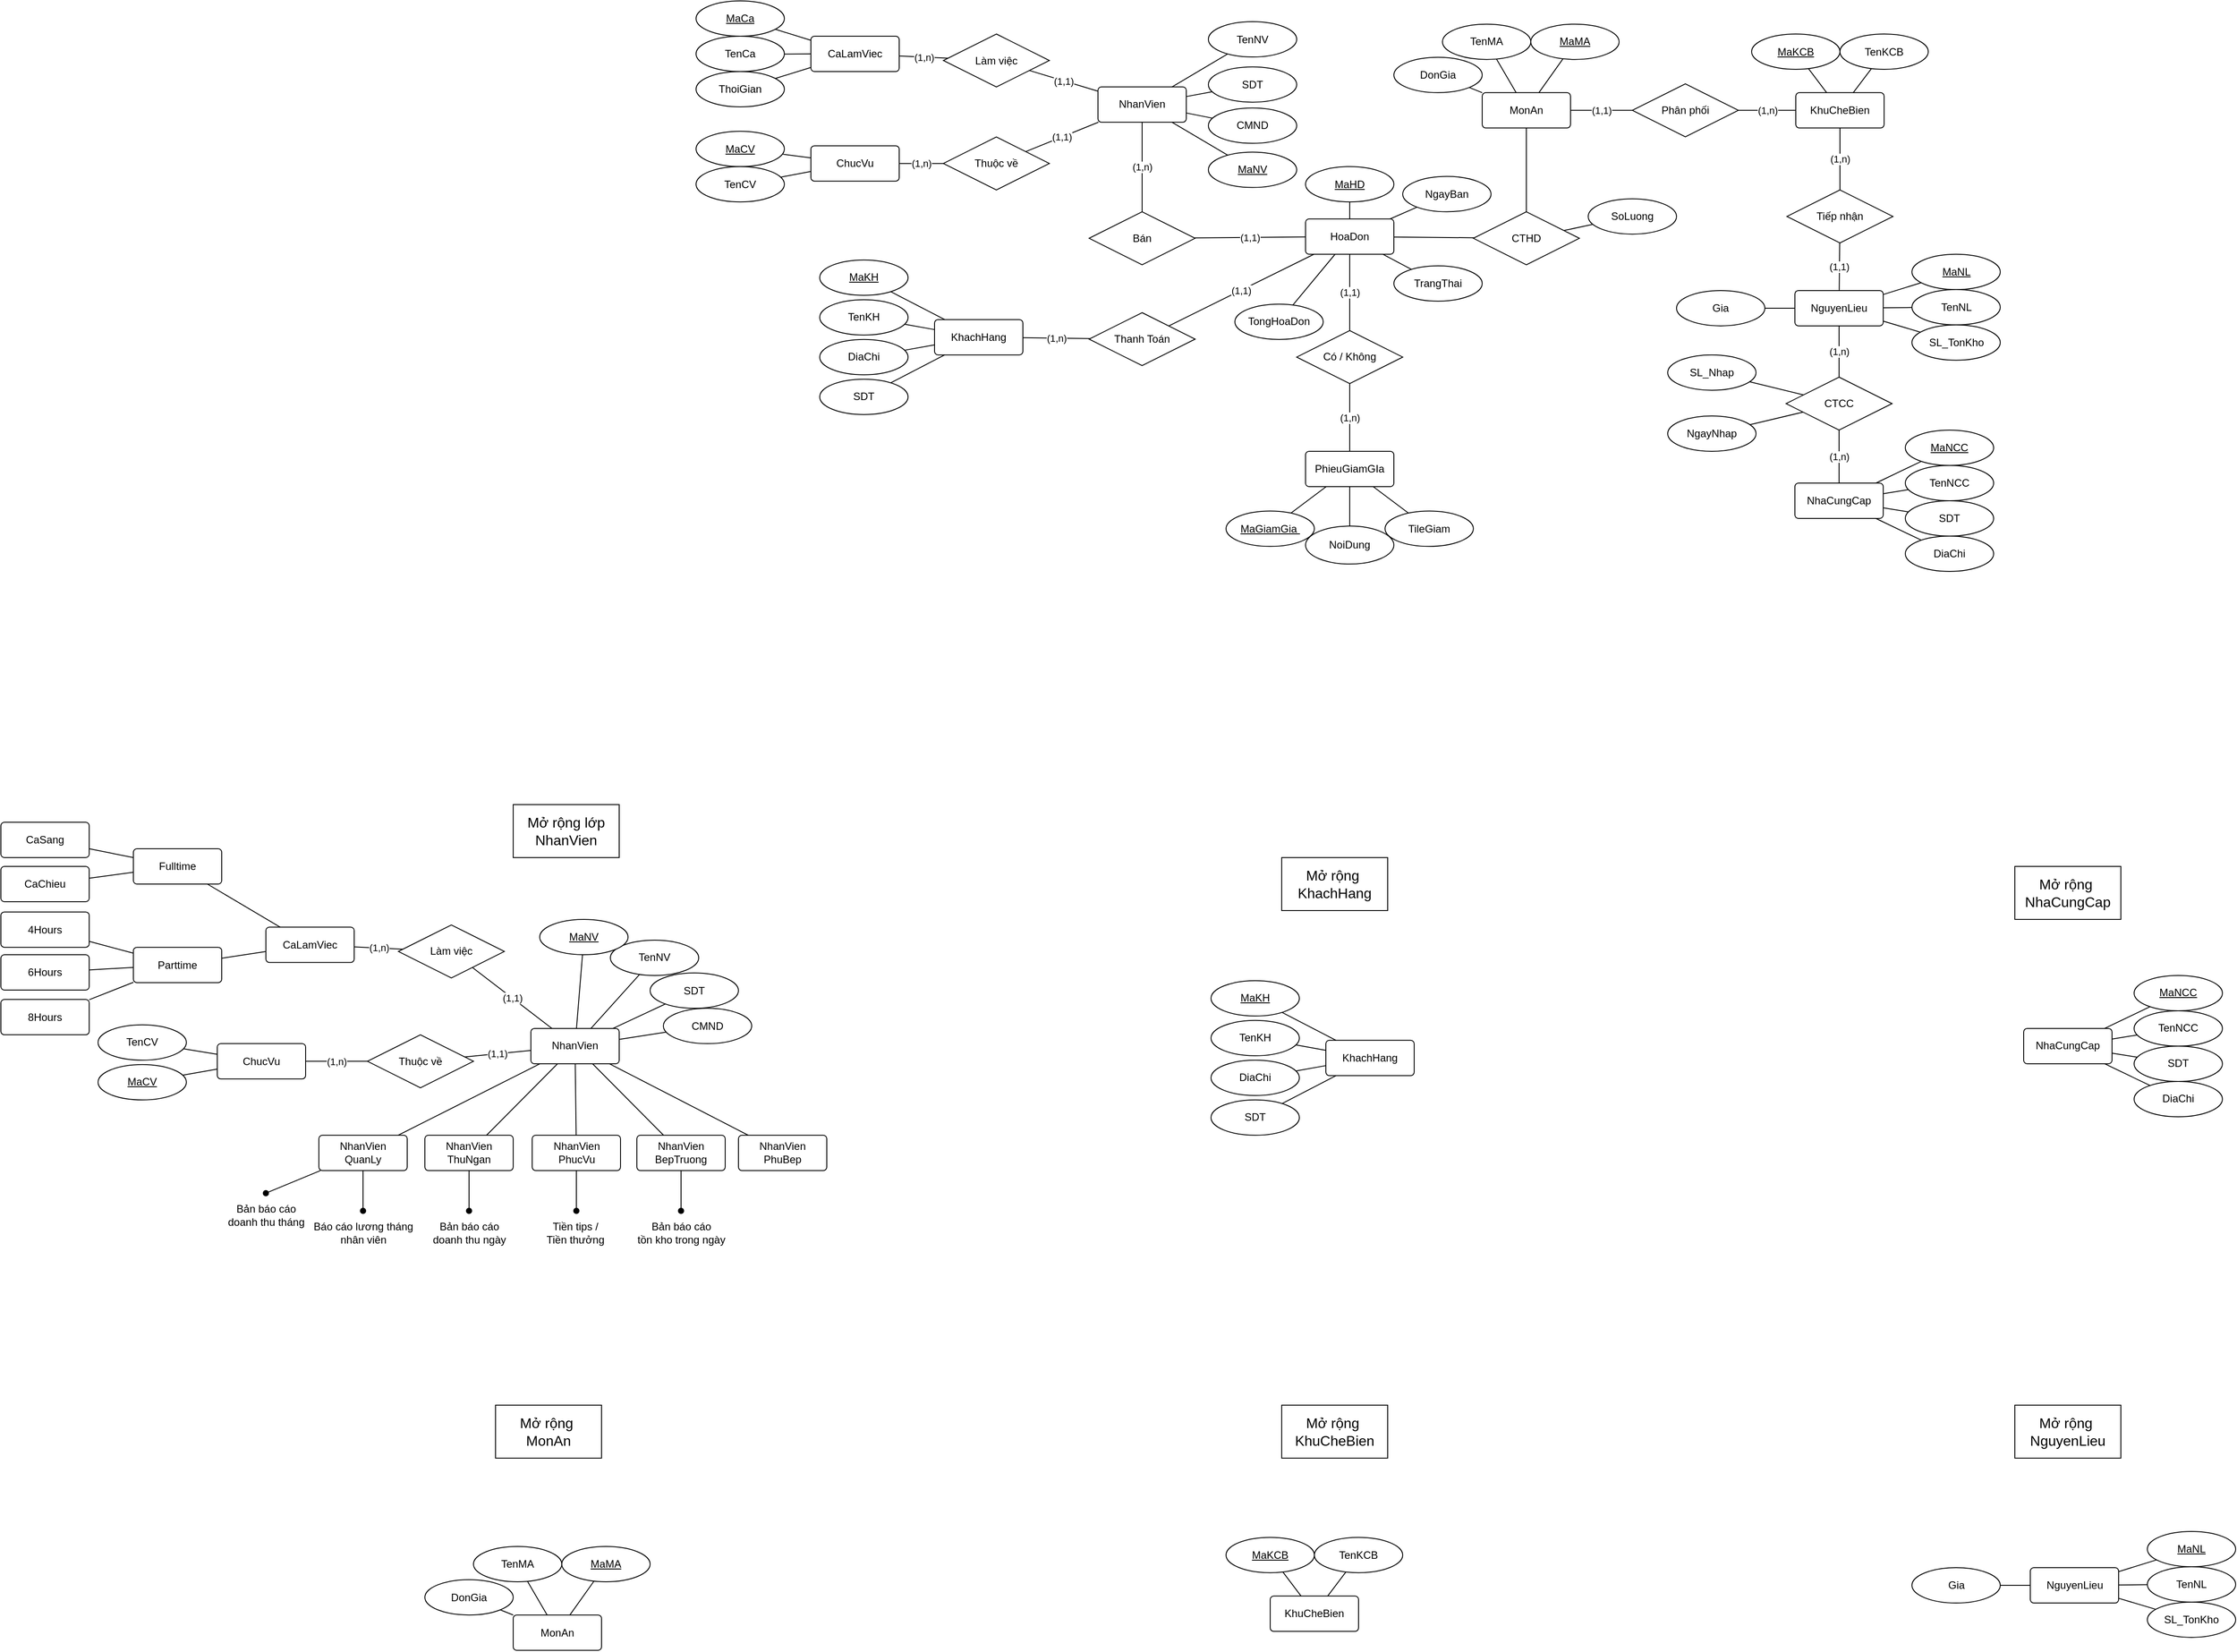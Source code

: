 <mxfile version="16.5.1" type="device"><diagram id="6a1bHGBGVH5mavBtbU1z" name="Page-1"><mxGraphModel dx="3415" dy="574" grid="1" gridSize="10" guides="1" tooltips="1" connect="1" arrows="1" fold="1" page="1" pageScale="1" pageWidth="850" pageHeight="1100" math="0" shadow="0"><root><mxCell id="0"/><mxCell id="1" parent="0"/><mxCell id="fHMDKejE6S2geMiqadcJ-3" value="(1,n)" style="rounded=0;orthogonalLoop=1;jettySize=auto;html=1;endArrow=none;endFill=0;" parent="1" source="VU9gFkAh_YzWSPAlti87-1" target="fHMDKejE6S2geMiqadcJ-2" edge="1"><mxGeometry relative="1" as="geometry"/></mxCell><mxCell id="fHMDKejE6S2geMiqadcJ-56" value="(1,1)" style="edgeStyle=none;rounded=0;orthogonalLoop=1;jettySize=auto;html=1;endArrow=none;endFill=0;" parent="1" source="VU9gFkAh_YzWSPAlti87-1" target="fHMDKejE6S2geMiqadcJ-55" edge="1"><mxGeometry relative="1" as="geometry"/></mxCell><mxCell id="VU9gFkAh_YzWSPAlti87-1" value="NhanVien" style="rounded=1;arcSize=10;whiteSpace=wrap;html=1;align=center;" parent="1" vertex="1"><mxGeometry x="-708" y="287.39" width="100" height="40" as="geometry"/></mxCell><mxCell id="VU9gFkAh_YzWSPAlti87-6" value="(1,n)" style="edgeStyle=none;rounded=0;orthogonalLoop=1;jettySize=auto;html=1;endArrow=none;endFill=0;" parent="1" source="VU9gFkAh_YzWSPAlti87-2" target="VU9gFkAh_YzWSPAlti87-5" edge="1"><mxGeometry relative="1" as="geometry"><mxPoint x="-880.501" y="359.999" as="targetPoint"/></mxGeometry></mxCell><mxCell id="VU9gFkAh_YzWSPAlti87-2" value="ChucVu" style="rounded=1;arcSize=10;whiteSpace=wrap;html=1;align=center;" parent="1" vertex="1"><mxGeometry x="-1033" y="354.07" width="100" height="40" as="geometry"/></mxCell><mxCell id="VU9gFkAh_YzWSPAlti87-7" value="(1,1)" style="edgeStyle=none;rounded=0;orthogonalLoop=1;jettySize=auto;html=1;endArrow=none;endFill=0;" parent="1" source="VU9gFkAh_YzWSPAlti87-5" target="VU9gFkAh_YzWSPAlti87-1" edge="1"><mxGeometry relative="1" as="geometry"/></mxCell><mxCell id="VU9gFkAh_YzWSPAlti87-5" value="Thuộc về" style="shape=rhombus;perimeter=rhombusPerimeter;whiteSpace=wrap;html=1;align=center;" parent="1" vertex="1"><mxGeometry x="-883.0" y="344.07" width="120" height="60" as="geometry"/></mxCell><mxCell id="zNfl4wu8lFtenNEcUPDU-57" style="edgeStyle=none;rounded=0;orthogonalLoop=1;jettySize=auto;html=1;endArrow=none;endFill=0;" parent="1" source="fHMDKejE6S2geMiqadcJ-1" target="fHMDKejE6S2geMiqadcJ-12" edge="1"><mxGeometry relative="1" as="geometry"><mxPoint x="-282.261" y="444.071" as="targetPoint"/></mxGeometry></mxCell><mxCell id="2rF063TZxJX0PvLxo06n-3" style="rounded=0;orthogonalLoop=1;jettySize=auto;html=1;endArrow=none;endFill=0;" parent="1" source="fHMDKejE6S2geMiqadcJ-1" target="2rF063TZxJX0PvLxo06n-1" edge="1"><mxGeometry relative="1" as="geometry"/></mxCell><mxCell id="fHMDKejE6S2geMiqadcJ-1" value="HoaDon" style="rounded=1;arcSize=10;whiteSpace=wrap;html=1;align=center;" parent="1" vertex="1"><mxGeometry x="-473" y="436.88" width="100" height="40" as="geometry"/></mxCell><mxCell id="fHMDKejE6S2geMiqadcJ-4" value="(1,1)" style="edgeStyle=none;rounded=0;orthogonalLoop=1;jettySize=auto;html=1;endArrow=none;endFill=0;" parent="1" source="fHMDKejE6S2geMiqadcJ-2" target="fHMDKejE6S2geMiqadcJ-1" edge="1"><mxGeometry relative="1" as="geometry"/></mxCell><mxCell id="fHMDKejE6S2geMiqadcJ-2" value="Bán" style="shape=rhombus;perimeter=rhombusPerimeter;whiteSpace=wrap;html=1;align=center;" parent="1" vertex="1"><mxGeometry x="-718" y="428.8" width="120" height="60" as="geometry"/></mxCell><mxCell id="fHMDKejE6S2geMiqadcJ-8" value="(1,1)" style="edgeStyle=none;rounded=0;orthogonalLoop=1;jettySize=auto;html=1;endArrow=none;endFill=0;" parent="1" source="fHMDKejE6S2geMiqadcJ-5" target="fHMDKejE6S2geMiqadcJ-1" edge="1"><mxGeometry relative="1" as="geometry"><mxPoint x="-518" y="790" as="sourcePoint"/></mxGeometry></mxCell><mxCell id="fHMDKejE6S2geMiqadcJ-5" value="Thanh Toán" style="shape=rhombus;perimeter=rhombusPerimeter;whiteSpace=wrap;html=1;align=center;" parent="1" vertex="1"><mxGeometry x="-718" y="543" width="120" height="60" as="geometry"/></mxCell><mxCell id="fHMDKejE6S2geMiqadcJ-7" value="(1,n)" style="edgeStyle=none;rounded=0;orthogonalLoop=1;jettySize=auto;html=1;endArrow=none;endFill=0;" parent="1" source="fHMDKejE6S2geMiqadcJ-6" target="fHMDKejE6S2geMiqadcJ-5" edge="1"><mxGeometry relative="1" as="geometry"/></mxCell><mxCell id="fHMDKejE6S2geMiqadcJ-6" value="KhachHang" style="rounded=1;arcSize=10;whiteSpace=wrap;html=1;align=center;" parent="1" vertex="1"><mxGeometry x="-893" y="550.84" width="100" height="40" as="geometry"/></mxCell><mxCell id="fHMDKejE6S2geMiqadcJ-9" value="MonAn" style="rounded=1;arcSize=10;whiteSpace=wrap;html=1;align=center;" parent="1" vertex="1"><mxGeometry x="-273" y="293.92" width="100" height="40" as="geometry"/></mxCell><mxCell id="zNfl4wu8lFtenNEcUPDU-58" style="edgeStyle=none;rounded=0;orthogonalLoop=1;jettySize=auto;html=1;endArrow=none;endFill=0;" parent="1" source="fHMDKejE6S2geMiqadcJ-12" target="fHMDKejE6S2geMiqadcJ-9" edge="1"><mxGeometry relative="1" as="geometry"/></mxCell><mxCell id="fHMDKejE6S2geMiqadcJ-12" value="CTHD" style="shape=rhombus;perimeter=rhombusPerimeter;whiteSpace=wrap;html=1;align=center;" parent="1" vertex="1"><mxGeometry x="-283" y="428.8" width="120" height="60" as="geometry"/></mxCell><mxCell id="BcNSZI_xwxthwLTphOBu-8" value="(1,n)" style="edgeStyle=none;rounded=0;orthogonalLoop=1;jettySize=auto;html=1;endArrow=none;endFill=0;" parent="1" source="fHMDKejE6S2geMiqadcJ-18" target="BcNSZI_xwxthwLTphOBu-7" edge="1"><mxGeometry relative="1" as="geometry"/></mxCell><mxCell id="fHMDKejE6S2geMiqadcJ-18" value="NhaCungCap" style="rounded=1;arcSize=10;whiteSpace=wrap;html=1;align=center;" parent="1" vertex="1"><mxGeometry x="81.0" y="736.0" width="100" height="40" as="geometry"/></mxCell><mxCell id="BcNSZI_xwxthwLTphOBu-17" value="(1,n)" style="edgeStyle=none;rounded=0;orthogonalLoop=1;jettySize=auto;html=1;endArrow=none;endFill=0;" parent="1" source="fHMDKejE6S2geMiqadcJ-25" target="BcNSZI_xwxthwLTphOBu-7" edge="1"><mxGeometry relative="1" as="geometry"/></mxCell><mxCell id="fHMDKejE6S2geMiqadcJ-25" value="NguyenLieu" style="rounded=1;arcSize=10;whiteSpace=wrap;html=1;align=center;" parent="1" vertex="1"><mxGeometry x="81" y="517.94" width="100" height="40" as="geometry"/></mxCell><mxCell id="fHMDKejE6S2geMiqadcJ-54" value="CaLamViec" style="rounded=1;arcSize=10;whiteSpace=wrap;html=1;align=center;" parent="1" vertex="1"><mxGeometry x="-1033" y="230" width="100" height="40" as="geometry"/></mxCell><mxCell id="fHMDKejE6S2geMiqadcJ-57" value="(1,n)" style="edgeStyle=none;rounded=0;orthogonalLoop=1;jettySize=auto;html=1;endArrow=none;endFill=0;" parent="1" source="fHMDKejE6S2geMiqadcJ-55" target="fHMDKejE6S2geMiqadcJ-54" edge="1"><mxGeometry relative="1" as="geometry"/></mxCell><mxCell id="fHMDKejE6S2geMiqadcJ-55" value="Làm việc" style="shape=rhombus;perimeter=rhombusPerimeter;whiteSpace=wrap;html=1;align=center;" parent="1" vertex="1"><mxGeometry x="-883" y="227.5" width="120" height="60" as="geometry"/></mxCell><mxCell id="fHMDKejE6S2geMiqadcJ-80" style="edgeStyle=none;rounded=0;orthogonalLoop=1;jettySize=auto;html=1;endArrow=none;endFill=0;" parent="1" source="fHMDKejE6S2geMiqadcJ-78" target="VU9gFkAh_YzWSPAlti87-2" edge="1"><mxGeometry relative="1" as="geometry"/></mxCell><mxCell id="fHMDKejE6S2geMiqadcJ-78" value="MaCV" style="ellipse;whiteSpace=wrap;html=1;align=center;fontStyle=4" parent="1" vertex="1"><mxGeometry x="-1163" y="337.6" width="100" height="40" as="geometry"/></mxCell><mxCell id="fHMDKejE6S2geMiqadcJ-81" style="edgeStyle=none;rounded=0;orthogonalLoop=1;jettySize=auto;html=1;endArrow=none;endFill=0;" parent="1" source="fHMDKejE6S2geMiqadcJ-79" target="VU9gFkAh_YzWSPAlti87-2" edge="1"><mxGeometry relative="1" as="geometry"><mxPoint x="-992.414" y="382.341" as="sourcePoint"/></mxGeometry></mxCell><mxCell id="fHMDKejE6S2geMiqadcJ-79" value="TenCV" style="ellipse;whiteSpace=wrap;html=1;align=center;" parent="1" vertex="1"><mxGeometry x="-1163" y="377.6" width="100" height="40" as="geometry"/></mxCell><mxCell id="fHMDKejE6S2geMiqadcJ-85" style="edgeStyle=none;rounded=0;orthogonalLoop=1;jettySize=auto;html=1;endArrow=none;endFill=0;" parent="1" source="fHMDKejE6S2geMiqadcJ-82" target="fHMDKejE6S2geMiqadcJ-54" edge="1"><mxGeometry relative="1" as="geometry"/></mxCell><mxCell id="fHMDKejE6S2geMiqadcJ-82" value="ThoiGian" style="ellipse;whiteSpace=wrap;html=1;align=center;" parent="1" vertex="1"><mxGeometry x="-1163" y="270" width="100" height="40" as="geometry"/></mxCell><mxCell id="fHMDKejE6S2geMiqadcJ-84" style="edgeStyle=none;rounded=0;orthogonalLoop=1;jettySize=auto;html=1;endArrow=none;endFill=0;" parent="1" source="fHMDKejE6S2geMiqadcJ-83" target="fHMDKejE6S2geMiqadcJ-54" edge="1"><mxGeometry relative="1" as="geometry"/></mxCell><mxCell id="fHMDKejE6S2geMiqadcJ-83" value="TenCa" style="ellipse;whiteSpace=wrap;html=1;align=center;" parent="1" vertex="1"><mxGeometry x="-1163" y="230" width="100" height="40" as="geometry"/></mxCell><mxCell id="t5Y1c6n17Y9nzk3E7bph-1" style="rounded=0;orthogonalLoop=1;jettySize=auto;html=1;endArrow=none;endFill=0;" parent="1" source="fHMDKejE6S2geMiqadcJ-86" target="VU9gFkAh_YzWSPAlti87-1" edge="1"><mxGeometry relative="1" as="geometry"/></mxCell><mxCell id="fHMDKejE6S2geMiqadcJ-86" value="TenNV" style="ellipse;whiteSpace=wrap;html=1;align=center;" parent="1" vertex="1"><mxGeometry x="-583" y="213.52" width="100" height="40" as="geometry"/></mxCell><mxCell id="fHMDKejE6S2geMiqadcJ-91" style="edgeStyle=none;rounded=0;orthogonalLoop=1;jettySize=auto;html=1;endArrow=none;endFill=0;" parent="1" source="fHMDKejE6S2geMiqadcJ-87" target="VU9gFkAh_YzWSPAlti87-1" edge="1"><mxGeometry relative="1" as="geometry"/></mxCell><mxCell id="fHMDKejE6S2geMiqadcJ-87" value="MaNV" style="ellipse;whiteSpace=wrap;html=1;align=center;fontStyle=4" parent="1" vertex="1"><mxGeometry x="-583" y="361.27" width="100" height="40" as="geometry"/></mxCell><mxCell id="fHMDKejE6S2geMiqadcJ-94" style="edgeStyle=none;rounded=0;orthogonalLoop=1;jettySize=auto;html=1;endArrow=none;endFill=0;" parent="1" source="fHMDKejE6S2geMiqadcJ-89" target="VU9gFkAh_YzWSPAlti87-1" edge="1"><mxGeometry relative="1" as="geometry"/></mxCell><mxCell id="fHMDKejE6S2geMiqadcJ-89" value="SDT" style="ellipse;whiteSpace=wrap;html=1;align=center;" parent="1" vertex="1"><mxGeometry x="-583" y="264.7" width="100" height="40" as="geometry"/></mxCell><mxCell id="fHMDKejE6S2geMiqadcJ-99" style="edgeStyle=none;rounded=0;orthogonalLoop=1;jettySize=auto;html=1;endArrow=none;endFill=0;" parent="1" source="fHMDKejE6S2geMiqadcJ-95" target="fHMDKejE6S2geMiqadcJ-6" edge="1"><mxGeometry relative="1" as="geometry"/></mxCell><mxCell id="fHMDKejE6S2geMiqadcJ-95" value="MaKH" style="ellipse;whiteSpace=wrap;html=1;align=center;fontStyle=4" parent="1" vertex="1"><mxGeometry x="-1023" y="483.34" width="100" height="40" as="geometry"/></mxCell><mxCell id="fHMDKejE6S2geMiqadcJ-100" style="edgeStyle=none;rounded=0;orthogonalLoop=1;jettySize=auto;html=1;endArrow=none;endFill=0;" parent="1" source="fHMDKejE6S2geMiqadcJ-96" target="fHMDKejE6S2geMiqadcJ-6" edge="1"><mxGeometry relative="1" as="geometry"/></mxCell><mxCell id="fHMDKejE6S2geMiqadcJ-96" value="TenKH" style="ellipse;whiteSpace=wrap;html=1;align=center;" parent="1" vertex="1"><mxGeometry x="-1023" y="528.34" width="100" height="40" as="geometry"/></mxCell><mxCell id="fHMDKejE6S2geMiqadcJ-101" style="edgeStyle=none;rounded=0;orthogonalLoop=1;jettySize=auto;html=1;endArrow=none;endFill=0;" parent="1" source="fHMDKejE6S2geMiqadcJ-97" target="fHMDKejE6S2geMiqadcJ-6" edge="1"><mxGeometry relative="1" as="geometry"/></mxCell><mxCell id="fHMDKejE6S2geMiqadcJ-97" value="DiaChi&lt;span style=&quot;color: rgba(0 , 0 , 0 , 0) ; font-family: monospace ; font-size: 0px&quot;&gt;%3CmxGraphModel%3E%3Croot%3E%3CmxCell%20id%3D%220%22%2F%3E%3CmxCell%20id%3D%221%22%20parent%3D%220%22%2F%3E%3CmxCell%20id%3D%222%22%20value%3D%22MaNV%22%20style%3D%22ellipse%3BwhiteSpace%3Dwrap%3Bhtml%3D1%3Balign%3Dcenter%3B%22%20vertex%3D%221%22%20parent%3D%221%22%3E%3CmxGeometry%20x%3D%22-270%22%20y%3D%22290%22%20width%3D%22100%22%20height%3D%2240%22%20as%3D%22geometry%22%2F%3E%3C%2FmxCell%3E%3C%2Froot%3E%3C%2FmxGraphModel%3E&lt;/span&gt;" style="ellipse;whiteSpace=wrap;html=1;align=center;" parent="1" vertex="1"><mxGeometry x="-1023" y="573.34" width="100" height="40" as="geometry"/></mxCell><mxCell id="fHMDKejE6S2geMiqadcJ-102" style="edgeStyle=none;rounded=0;orthogonalLoop=1;jettySize=auto;html=1;endArrow=none;endFill=0;" parent="1" source="fHMDKejE6S2geMiqadcJ-98" target="fHMDKejE6S2geMiqadcJ-6" edge="1"><mxGeometry relative="1" as="geometry"/></mxCell><mxCell id="fHMDKejE6S2geMiqadcJ-98" value="SDT" style="ellipse;whiteSpace=wrap;html=1;align=center;" parent="1" vertex="1"><mxGeometry x="-1023" y="618.34" width="100" height="40" as="geometry"/></mxCell><mxCell id="fHMDKejE6S2geMiqadcJ-114" style="edgeStyle=none;rounded=0;orthogonalLoop=1;jettySize=auto;html=1;endArrow=none;endFill=0;" parent="1" source="fHMDKejE6S2geMiqadcJ-111" target="fHMDKejE6S2geMiqadcJ-12" edge="1"><mxGeometry relative="1" as="geometry"/></mxCell><mxCell id="fHMDKejE6S2geMiqadcJ-111" value="SoLuong" style="ellipse;whiteSpace=wrap;html=1;align=center;" parent="1" vertex="1"><mxGeometry x="-153" y="414.07" width="100" height="40" as="geometry"/></mxCell><mxCell id="v5Esbu1hWQ5voRgc_X98-17" style="edgeStyle=none;rounded=0;orthogonalLoop=1;jettySize=auto;html=1;endArrow=none;endFill=0;" parent="1" source="fHMDKejE6S2geMiqadcJ-129" target="fHMDKejE6S2geMiqadcJ-18" edge="1"><mxGeometry relative="1" as="geometry"/></mxCell><mxCell id="fHMDKejE6S2geMiqadcJ-129" value="MaNCC" style="ellipse;whiteSpace=wrap;html=1;align=center;fontStyle=4" parent="1" vertex="1"><mxGeometry x="206.0" y="676.0" width="100" height="40" as="geometry"/></mxCell><mxCell id="v5Esbu1hWQ5voRgc_X98-16" style="edgeStyle=none;rounded=0;orthogonalLoop=1;jettySize=auto;html=1;endArrow=none;endFill=0;" parent="1" source="fHMDKejE6S2geMiqadcJ-130" target="fHMDKejE6S2geMiqadcJ-18" edge="1"><mxGeometry relative="1" as="geometry"/></mxCell><mxCell id="fHMDKejE6S2geMiqadcJ-130" value="TenNCC" style="ellipse;whiteSpace=wrap;html=1;align=center;" parent="1" vertex="1"><mxGeometry x="206.0" y="716.0" width="100" height="40" as="geometry"/></mxCell><mxCell id="v5Esbu1hWQ5voRgc_X98-14" style="edgeStyle=none;rounded=0;orthogonalLoop=1;jettySize=auto;html=1;endArrow=none;endFill=0;" parent="1" source="fHMDKejE6S2geMiqadcJ-133" target="fHMDKejE6S2geMiqadcJ-18" edge="1"><mxGeometry relative="1" as="geometry"/></mxCell><mxCell id="fHMDKejE6S2geMiqadcJ-133" value="DiaChi" style="ellipse;whiteSpace=wrap;html=1;align=center;" parent="1" vertex="1"><mxGeometry x="206.0" y="796.0" width="100" height="40" as="geometry"/></mxCell><mxCell id="v5Esbu1hWQ5voRgc_X98-15" style="edgeStyle=none;rounded=0;orthogonalLoop=1;jettySize=auto;html=1;endArrow=none;endFill=0;" parent="1" source="fHMDKejE6S2geMiqadcJ-135" target="fHMDKejE6S2geMiqadcJ-18" edge="1"><mxGeometry relative="1" as="geometry"/></mxCell><mxCell id="fHMDKejE6S2geMiqadcJ-135" value="SDT" style="ellipse;whiteSpace=wrap;html=1;align=center;" parent="1" vertex="1"><mxGeometry x="206.0" y="756.0" width="100" height="40" as="geometry"/></mxCell><mxCell id="fHMDKejE6S2geMiqadcJ-140" style="edgeStyle=none;rounded=0;orthogonalLoop=1;jettySize=auto;html=1;endArrow=none;endFill=0;" parent="1" source="fHMDKejE6S2geMiqadcJ-137" target="fHMDKejE6S2geMiqadcJ-9" edge="1"><mxGeometry relative="1" as="geometry"><mxPoint x="-334.146" y="165.767" as="sourcePoint"/></mxGeometry></mxCell><mxCell id="fHMDKejE6S2geMiqadcJ-137" value="MaMA" style="ellipse;whiteSpace=wrap;html=1;align=center;fontStyle=4" parent="1" vertex="1"><mxGeometry x="-218" y="216.32" width="100" height="40" as="geometry"/></mxCell><mxCell id="fHMDKejE6S2geMiqadcJ-139" style="edgeStyle=none;rounded=0;orthogonalLoop=1;jettySize=auto;html=1;endArrow=none;endFill=0;" parent="1" source="fHMDKejE6S2geMiqadcJ-138" target="fHMDKejE6S2geMiqadcJ-9" edge="1"><mxGeometry relative="1" as="geometry"><mxPoint x="-284.15" y="380.327" as="sourcePoint"/></mxGeometry></mxCell><mxCell id="fHMDKejE6S2geMiqadcJ-138" value="TenMA" style="ellipse;whiteSpace=wrap;html=1;align=center;" parent="1" vertex="1"><mxGeometry x="-318" y="216.32" width="100" height="40" as="geometry"/></mxCell><mxCell id="v5Esbu1hWQ5voRgc_X98-19" style="edgeStyle=none;rounded=0;orthogonalLoop=1;jettySize=auto;html=1;endArrow=none;endFill=0;" parent="1" source="fHMDKejE6S2geMiqadcJ-152" target="fHMDKejE6S2geMiqadcJ-25" edge="1"><mxGeometry relative="1" as="geometry"/></mxCell><mxCell id="fHMDKejE6S2geMiqadcJ-152" value="MaNL" style="ellipse;whiteSpace=wrap;html=1;align=center;fontStyle=4" parent="1" vertex="1"><mxGeometry x="213.5" y="476.88" width="100" height="40" as="geometry"/></mxCell><mxCell id="v5Esbu1hWQ5voRgc_X98-20" style="edgeStyle=none;rounded=0;orthogonalLoop=1;jettySize=auto;html=1;endArrow=none;endFill=0;" parent="1" source="fHMDKejE6S2geMiqadcJ-153" target="fHMDKejE6S2geMiqadcJ-25" edge="1"><mxGeometry relative="1" as="geometry"/></mxCell><mxCell id="fHMDKejE6S2geMiqadcJ-153" value="TenNL" style="ellipse;whiteSpace=wrap;html=1;align=center;" parent="1" vertex="1"><mxGeometry x="213.5" y="516.88" width="100" height="40" as="geometry"/></mxCell><mxCell id="fHMDKejE6S2geMiqadcJ-161" style="edgeStyle=none;rounded=0;orthogonalLoop=1;jettySize=auto;html=1;endArrow=none;endFill=0;" parent="1" source="zNfl4wu8lFtenNEcUPDU-59" target="fHMDKejE6S2geMiqadcJ-1" edge="1"><mxGeometry relative="1" as="geometry"><mxPoint x="-390.35" y="405.637" as="sourcePoint"/></mxGeometry></mxCell><mxCell id="ijFK4gIzEk9CtvnXMDeo-7" style="edgeStyle=none;rounded=0;orthogonalLoop=1;jettySize=auto;html=1;endArrow=none;endFill=0;" parent="1" source="ijFK4gIzEk9CtvnXMDeo-2" target="fHMDKejE6S2geMiqadcJ-9" edge="1"><mxGeometry relative="1" as="geometry"><mxPoint x="-197.284" y="280.131" as="sourcePoint"/></mxGeometry></mxCell><mxCell id="ijFK4gIzEk9CtvnXMDeo-2" value="DonGia" style="ellipse;whiteSpace=wrap;html=1;align=center;" parent="1" vertex="1"><mxGeometry x="-373" y="253.92" width="100" height="40" as="geometry"/></mxCell><mxCell id="Hg-zA2e1yXuKPxg4f5GL-2" style="edgeStyle=none;rounded=0;orthogonalLoop=1;jettySize=auto;html=1;endArrow=none;endFill=0;" parent="1" source="ijFK4gIzEk9CtvnXMDeo-9" target="VU9gFkAh_YzWSPAlti87-1" edge="1"><mxGeometry relative="1" as="geometry"><mxPoint x="-547.023" y="127.531" as="sourcePoint"/></mxGeometry></mxCell><mxCell id="ijFK4gIzEk9CtvnXMDeo-9" value="CMND" style="ellipse;whiteSpace=wrap;html=1;align=center;" parent="1" vertex="1"><mxGeometry x="-583" y="311.27" width="100" height="40" as="geometry"/></mxCell><mxCell id="p66fdBARfCUDF_2ekH-j-2" style="rounded=0;orthogonalLoop=1;jettySize=auto;html=1;endArrow=none;endFill=0;" parent="1" source="p66fdBARfCUDF_2ekH-j-1" target="fHMDKejE6S2geMiqadcJ-54" edge="1"><mxGeometry relative="1" as="geometry"/></mxCell><mxCell id="p66fdBARfCUDF_2ekH-j-1" value="MaCa" style="ellipse;whiteSpace=wrap;html=1;align=center;fontStyle=4" parent="1" vertex="1"><mxGeometry x="-1163" y="190" width="100" height="40" as="geometry"/></mxCell><mxCell id="mpmezDqFWHD9Ik5FNsr4-10" style="edgeStyle=none;rounded=0;orthogonalLoop=1;jettySize=auto;html=1;exitX=0.75;exitY=1;exitDx=0;exitDy=0;endArrow=none;endFill=0;" parent="1" edge="1"><mxGeometry relative="1" as="geometry"><mxPoint x="221" y="598.48" as="sourcePoint"/><mxPoint x="221" y="598.48" as="targetPoint"/></mxGeometry></mxCell><mxCell id="zNfl4wu8lFtenNEcUPDU-13" style="edgeStyle=none;rounded=0;orthogonalLoop=1;jettySize=auto;html=1;exitX=0.5;exitY=1;exitDx=0;exitDy=0;endArrow=none;endFill=0;" parent="1" edge="1"><mxGeometry relative="1" as="geometry"><mxPoint x="171" y="604.99" as="sourcePoint"/><mxPoint x="171" y="604.99" as="targetPoint"/></mxGeometry></mxCell><mxCell id="BcNSZI_xwxthwLTphOBu-15" value="(1,n)" style="edgeStyle=none;rounded=0;orthogonalLoop=1;jettySize=auto;html=1;endArrow=none;endFill=0;" parent="1" source="zNfl4wu8lFtenNEcUPDU-20" target="BcNSZI_xwxthwLTphOBu-14" edge="1"><mxGeometry relative="1" as="geometry"><mxPoint x="242" y="315.0" as="targetPoint"/></mxGeometry></mxCell><mxCell id="zNfl4wu8lFtenNEcUPDU-20" value="KhuCheBien" style="rounded=1;arcSize=10;whiteSpace=wrap;html=1;align=center;" parent="1" vertex="1"><mxGeometry x="82" y="293.92" width="100" height="40" as="geometry"/></mxCell><mxCell id="zNfl4wu8lFtenNEcUPDU-27" value="(1,1)" style="edgeStyle=none;rounded=0;orthogonalLoop=1;jettySize=auto;html=1;endArrow=none;endFill=0;" parent="1" source="zNfl4wu8lFtenNEcUPDU-26" target="fHMDKejE6S2geMiqadcJ-9" edge="1"><mxGeometry relative="1" as="geometry"><mxPoint x="-112.719" y="354.07" as="sourcePoint"/></mxGeometry></mxCell><mxCell id="zNfl4wu8lFtenNEcUPDU-28" value="(1,n)" style="edgeStyle=none;rounded=0;orthogonalLoop=1;jettySize=auto;html=1;endArrow=none;endFill=0;" parent="1" source="zNfl4wu8lFtenNEcUPDU-26" target="zNfl4wu8lFtenNEcUPDU-20" edge="1"><mxGeometry relative="1" as="geometry"/></mxCell><mxCell id="zNfl4wu8lFtenNEcUPDU-26" value="Phân phối" style="shape=rhombus;perimeter=rhombusPerimeter;whiteSpace=wrap;html=1;align=center;" parent="1" vertex="1"><mxGeometry x="-103" y="283.92" width="120" height="60" as="geometry"/></mxCell><mxCell id="zNfl4wu8lFtenNEcUPDU-42" style="edgeStyle=none;rounded=0;orthogonalLoop=1;jettySize=auto;html=1;endArrow=none;endFill=0;" parent="1" source="zNfl4wu8lFtenNEcUPDU-40" target="zNfl4wu8lFtenNEcUPDU-20" edge="1"><mxGeometry relative="1" as="geometry"/></mxCell><mxCell id="zNfl4wu8lFtenNEcUPDU-40" value="MaKCB" style="ellipse;whiteSpace=wrap;html=1;align=center;fontStyle=4" parent="1" vertex="1"><mxGeometry x="32" y="227.5" width="100" height="40" as="geometry"/></mxCell><mxCell id="zNfl4wu8lFtenNEcUPDU-43" style="edgeStyle=none;rounded=0;orthogonalLoop=1;jettySize=auto;html=1;endArrow=none;endFill=0;" parent="1" source="zNfl4wu8lFtenNEcUPDU-41" target="zNfl4wu8lFtenNEcUPDU-20" edge="1"><mxGeometry relative="1" as="geometry"/></mxCell><mxCell id="zNfl4wu8lFtenNEcUPDU-41" value="TenKCB" style="ellipse;whiteSpace=wrap;html=1;align=center;" parent="1" vertex="1"><mxGeometry x="132" y="227.5" width="100" height="40" as="geometry"/></mxCell><mxCell id="t5Y1c6n17Y9nzk3E7bph-8" value="(1,n)" style="edgeStyle=none;rounded=0;orthogonalLoop=1;jettySize=auto;html=1;endArrow=none;endFill=0;" parent="1" source="zNfl4wu8lFtenNEcUPDU-48" target="t5Y1c6n17Y9nzk3E7bph-7" edge="1"><mxGeometry relative="1" as="geometry"/></mxCell><mxCell id="zNfl4wu8lFtenNEcUPDU-48" value="PhieuGiamGIa" style="rounded=1;arcSize=10;whiteSpace=wrap;html=1;align=center;" parent="1" vertex="1"><mxGeometry x="-473" y="700" width="100" height="40" as="geometry"/></mxCell><mxCell id="zNfl4wu8lFtenNEcUPDU-52" style="edgeStyle=none;rounded=0;orthogonalLoop=1;jettySize=auto;html=1;endArrow=none;endFill=0;" parent="1" source="zNfl4wu8lFtenNEcUPDU-49" target="zNfl4wu8lFtenNEcUPDU-48" edge="1"><mxGeometry relative="1" as="geometry"><mxPoint x="-343" y="701.818" as="targetPoint"/></mxGeometry></mxCell><mxCell id="zNfl4wu8lFtenNEcUPDU-49" value="MaGiamGia&amp;nbsp;" style="ellipse;whiteSpace=wrap;html=1;align=center;fontStyle=4" parent="1" vertex="1"><mxGeometry x="-563" y="767.66" width="100" height="40" as="geometry"/></mxCell><mxCell id="zNfl4wu8lFtenNEcUPDU-54" style="edgeStyle=none;rounded=0;orthogonalLoop=1;jettySize=auto;html=1;endArrow=none;endFill=0;" parent="1" source="zNfl4wu8lFtenNEcUPDU-50" target="zNfl4wu8lFtenNEcUPDU-48" edge="1"><mxGeometry relative="1" as="geometry"><mxPoint x="-343" y="720" as="targetPoint"/></mxGeometry></mxCell><mxCell id="zNfl4wu8lFtenNEcUPDU-50" value="NoiDung" style="ellipse;whiteSpace=wrap;html=1;align=center;" parent="1" vertex="1"><mxGeometry x="-473" y="784.66" width="100" height="43" as="geometry"/></mxCell><mxCell id="v5Esbu1hWQ5voRgc_X98-22" style="edgeStyle=none;rounded=0;orthogonalLoop=1;jettySize=auto;html=1;endArrow=none;endFill=0;" parent="1" source="zNfl4wu8lFtenNEcUPDU-51" target="zNfl4wu8lFtenNEcUPDU-48" edge="1"><mxGeometry relative="1" as="geometry"><mxPoint x="-343" y="738.864" as="targetPoint"/></mxGeometry></mxCell><mxCell id="zNfl4wu8lFtenNEcUPDU-51" value="TileGiam" style="ellipse;whiteSpace=wrap;html=1;align=center;" parent="1" vertex="1"><mxGeometry x="-383" y="767.66" width="100" height="40" as="geometry"/></mxCell><mxCell id="zNfl4wu8lFtenNEcUPDU-59" value="MaHD" style="ellipse;whiteSpace=wrap;html=1;align=center;fontStyle=4" parent="1" vertex="1"><mxGeometry x="-473" y="377.6" width="100" height="40" as="geometry"/></mxCell><mxCell id="BcNSZI_xwxthwLTphOBu-3" style="rounded=0;orthogonalLoop=1;jettySize=auto;html=1;endArrow=none;endFill=0;" parent="1" source="BcNSZI_xwxthwLTphOBu-1" target="fHMDKejE6S2geMiqadcJ-1" edge="1"><mxGeometry relative="1" as="geometry"/></mxCell><mxCell id="BcNSZI_xwxthwLTphOBu-1" value="TongHoaDon" style="ellipse;whiteSpace=wrap;html=1;align=center;" parent="1" vertex="1"><mxGeometry x="-553" y="533.34" width="100" height="40" as="geometry"/></mxCell><mxCell id="BcNSZI_xwxthwLTphOBu-4" style="edgeStyle=none;rounded=0;orthogonalLoop=1;jettySize=auto;html=1;endArrow=none;endFill=0;" parent="1" source="BcNSZI_xwxthwLTphOBu-2" target="fHMDKejE6S2geMiqadcJ-1" edge="1"><mxGeometry relative="1" as="geometry"/></mxCell><mxCell id="BcNSZI_xwxthwLTphOBu-2" value="TrangThai" style="ellipse;whiteSpace=wrap;html=1;align=center;" parent="1" vertex="1"><mxGeometry x="-373" y="490.0" width="100" height="40" as="geometry"/></mxCell><mxCell id="BcNSZI_xwxthwLTphOBu-19" style="edgeStyle=none;rounded=0;orthogonalLoop=1;jettySize=auto;html=1;endArrow=none;endFill=0;" parent="1" source="BcNSZI_xwxthwLTphOBu-7" target="BcNSZI_xwxthwLTphOBu-18" edge="1"><mxGeometry relative="1" as="geometry"/></mxCell><mxCell id="BcNSZI_xwxthwLTphOBu-21" style="edgeStyle=none;rounded=0;orthogonalLoop=1;jettySize=auto;html=1;endArrow=none;endFill=0;" parent="1" source="BcNSZI_xwxthwLTphOBu-7" target="BcNSZI_xwxthwLTphOBu-20" edge="1"><mxGeometry relative="1" as="geometry"/></mxCell><mxCell id="BcNSZI_xwxthwLTphOBu-7" value="CTCC" style="shape=rhombus;perimeter=rhombusPerimeter;whiteSpace=wrap;html=1;align=center;" parent="1" vertex="1"><mxGeometry x="71" y="616.0" width="120" height="60" as="geometry"/></mxCell><mxCell id="v5Esbu1hWQ5voRgc_X98-21" style="edgeStyle=none;rounded=0;orthogonalLoop=1;jettySize=auto;html=1;endArrow=none;endFill=0;" parent="1" source="BcNSZI_xwxthwLTphOBu-10" target="fHMDKejE6S2geMiqadcJ-25" edge="1"><mxGeometry relative="1" as="geometry"/></mxCell><mxCell id="BcNSZI_xwxthwLTphOBu-10" value="SL_TonKho" style="ellipse;whiteSpace=wrap;html=1;align=center;" parent="1" vertex="1"><mxGeometry x="213.5" y="556.88" width="100" height="40" as="geometry"/></mxCell><mxCell id="BcNSZI_xwxthwLTphOBu-16" value="(1,1)" style="edgeStyle=none;rounded=0;orthogonalLoop=1;jettySize=auto;html=1;endArrow=none;endFill=0;" parent="1" source="BcNSZI_xwxthwLTphOBu-14" target="fHMDKejE6S2geMiqadcJ-25" edge="1"><mxGeometry relative="1" as="geometry"><mxPoint x="267.001" y="325.61" as="sourcePoint"/></mxGeometry></mxCell><mxCell id="BcNSZI_xwxthwLTphOBu-14" value="Tiếp nhận" style="shape=rhombus;perimeter=rhombusPerimeter;whiteSpace=wrap;html=1;align=center;" parent="1" vertex="1"><mxGeometry x="72" y="404.07" width="120" height="60" as="geometry"/></mxCell><mxCell id="BcNSZI_xwxthwLTphOBu-18" value="SL_Nhap" style="ellipse;whiteSpace=wrap;html=1;align=center;" parent="1" vertex="1"><mxGeometry x="-63" y="590.84" width="100" height="40" as="geometry"/></mxCell><mxCell id="BcNSZI_xwxthwLTphOBu-20" value="NgayNhap" style="ellipse;whiteSpace=wrap;html=1;align=center;" parent="1" vertex="1"><mxGeometry x="-63" y="660.0" width="100" height="40" as="geometry"/></mxCell><mxCell id="2rF063TZxJX0PvLxo06n-1" value="NgayBan" style="ellipse;whiteSpace=wrap;html=1;align=center;" parent="1" vertex="1"><mxGeometry x="-363" y="388.8" width="100" height="40" as="geometry"/></mxCell><mxCell id="t5Y1c6n17Y9nzk3E7bph-5" style="edgeStyle=none;rounded=0;orthogonalLoop=1;jettySize=auto;html=1;endArrow=none;endFill=0;" parent="1" source="t5Y1c6n17Y9nzk3E7bph-2" target="fHMDKejE6S2geMiqadcJ-25" edge="1"><mxGeometry relative="1" as="geometry"/></mxCell><mxCell id="t5Y1c6n17Y9nzk3E7bph-2" value="Gia" style="ellipse;whiteSpace=wrap;html=1;align=center;" parent="1" vertex="1"><mxGeometry x="-53" y="517.94" width="100" height="40" as="geometry"/></mxCell><mxCell id="t5Y1c6n17Y9nzk3E7bph-9" value="(1,1)" style="edgeStyle=none;rounded=0;orthogonalLoop=1;jettySize=auto;html=1;endArrow=none;endFill=0;" parent="1" source="t5Y1c6n17Y9nzk3E7bph-7" target="fHMDKejE6S2geMiqadcJ-1" edge="1"><mxGeometry relative="1" as="geometry"/></mxCell><mxCell id="t5Y1c6n17Y9nzk3E7bph-7" value="Có / Không" style="shape=rhombus;perimeter=rhombusPerimeter;whiteSpace=wrap;html=1;align=center;" parent="1" vertex="1"><mxGeometry x="-483" y="563.34" width="120" height="60" as="geometry"/></mxCell><mxCell id="HH2sDhyOwO6CTNrZdLY7-1" value="&lt;font style=&quot;font-size: 16px&quot;&gt;Mở rộng lớp&lt;br&gt;NhanVien&lt;/font&gt;" style="rounded=0;whiteSpace=wrap;html=1;" parent="1" vertex="1"><mxGeometry x="-1370" y="1100" width="120" height="60" as="geometry"/></mxCell><mxCell id="HH2sDhyOwO6CTNrZdLY7-3" value="(1,1)" style="edgeStyle=none;rounded=0;orthogonalLoop=1;jettySize=auto;html=1;endArrow=none;endFill=0;" parent="1" source="HH2sDhyOwO6CTNrZdLY7-4" target="HH2sDhyOwO6CTNrZdLY7-11" edge="1"><mxGeometry relative="1" as="geometry"><mxPoint x="-1215" y="1366.352" as="sourcePoint"/></mxGeometry></mxCell><mxCell id="ZKuwFwAIKL116AW0-buL-44" style="edgeStyle=none;rounded=0;orthogonalLoop=1;jettySize=auto;html=1;endArrow=none;endFill=0;" edge="1" parent="1" source="HH2sDhyOwO6CTNrZdLY7-4" target="ZKuwFwAIKL116AW0-buL-43"><mxGeometry relative="1" as="geometry"/></mxCell><mxCell id="ZKuwFwAIKL116AW0-buL-45" style="edgeStyle=none;rounded=0;orthogonalLoop=1;jettySize=auto;html=1;endArrow=none;endFill=0;" edge="1" parent="1" source="HH2sDhyOwO6CTNrZdLY7-4" target="ZKuwFwAIKL116AW0-buL-42"><mxGeometry relative="1" as="geometry"/></mxCell><mxCell id="HH2sDhyOwO6CTNrZdLY7-4" value="NhanVien" style="rounded=1;arcSize=10;whiteSpace=wrap;html=1;align=center;" parent="1" vertex="1"><mxGeometry x="-1350" y="1353.47" width="100" height="40" as="geometry"/></mxCell><mxCell id="HH2sDhyOwO6CTNrZdLY7-5" value="(1,n)" style="edgeStyle=none;rounded=0;orthogonalLoop=1;jettySize=auto;html=1;endArrow=none;endFill=0;" parent="1" source="HH2sDhyOwO6CTNrZdLY7-6" target="HH2sDhyOwO6CTNrZdLY7-8" edge="1"><mxGeometry relative="1" as="geometry"><mxPoint x="-1387.501" y="1491.929" as="targetPoint"/></mxGeometry></mxCell><mxCell id="ZKuwFwAIKL116AW0-buL-20" style="edgeStyle=none;rounded=0;orthogonalLoop=1;jettySize=auto;html=1;endArrow=none;endFill=0;" edge="1" parent="1" source="HH2sDhyOwO6CTNrZdLY7-6" target="ZKuwFwAIKL116AW0-buL-19"><mxGeometry relative="1" as="geometry"/></mxCell><mxCell id="HH2sDhyOwO6CTNrZdLY7-6" value="ChucVu" style="rounded=1;arcSize=10;whiteSpace=wrap;html=1;align=center;" parent="1" vertex="1"><mxGeometry x="-1705" y="1370.64" width="100" height="40" as="geometry"/></mxCell><mxCell id="HH2sDhyOwO6CTNrZdLY7-7" value="(1,1)" style="edgeStyle=none;rounded=0;orthogonalLoop=1;jettySize=auto;html=1;endArrow=none;endFill=0;" parent="1" source="HH2sDhyOwO6CTNrZdLY7-8" target="HH2sDhyOwO6CTNrZdLY7-4" edge="1"><mxGeometry relative="1" as="geometry"/></mxCell><mxCell id="HH2sDhyOwO6CTNrZdLY7-8" value="Thuộc về" style="shape=rhombus;perimeter=rhombusPerimeter;whiteSpace=wrap;html=1;align=center;" parent="1" vertex="1"><mxGeometry x="-1535" y="1360.64" width="120" height="60" as="geometry"/></mxCell><mxCell id="HH2sDhyOwO6CTNrZdLY7-9" value="CaLamViec" style="rounded=1;arcSize=10;whiteSpace=wrap;html=1;align=center;" parent="1" vertex="1"><mxGeometry x="-1650" y="1238.76" width="100" height="40" as="geometry"/></mxCell><mxCell id="HH2sDhyOwO6CTNrZdLY7-10" value="(1,n)" style="edgeStyle=none;rounded=0;orthogonalLoop=1;jettySize=auto;html=1;endArrow=none;endFill=0;" parent="1" source="HH2sDhyOwO6CTNrZdLY7-11" target="HH2sDhyOwO6CTNrZdLY7-9" edge="1"><mxGeometry relative="1" as="geometry"/></mxCell><mxCell id="HH2sDhyOwO6CTNrZdLY7-11" value="Làm việc" style="shape=rhombus;perimeter=rhombusPerimeter;whiteSpace=wrap;html=1;align=center;" parent="1" vertex="1"><mxGeometry x="-1500" y="1236.26" width="120" height="60" as="geometry"/></mxCell><mxCell id="HH2sDhyOwO6CTNrZdLY7-20" style="rounded=0;orthogonalLoop=1;jettySize=auto;html=1;endArrow=none;endFill=0;" parent="1" source="HH2sDhyOwO6CTNrZdLY7-21" target="HH2sDhyOwO6CTNrZdLY7-4" edge="1"><mxGeometry relative="1" as="geometry"/></mxCell><mxCell id="HH2sDhyOwO6CTNrZdLY7-21" value="TenNV" style="ellipse;whiteSpace=wrap;html=1;align=center;" parent="1" vertex="1"><mxGeometry x="-1260" y="1253.47" width="100" height="40" as="geometry"/></mxCell><mxCell id="HH2sDhyOwO6CTNrZdLY7-22" style="edgeStyle=none;rounded=0;orthogonalLoop=1;jettySize=auto;html=1;endArrow=none;endFill=0;" parent="1" source="HH2sDhyOwO6CTNrZdLY7-23" target="HH2sDhyOwO6CTNrZdLY7-4" edge="1"><mxGeometry relative="1" as="geometry"/></mxCell><mxCell id="HH2sDhyOwO6CTNrZdLY7-23" value="MaNV" style="ellipse;whiteSpace=wrap;html=1;align=center;fontStyle=4" parent="1" vertex="1"><mxGeometry x="-1340" y="1230" width="100" height="40" as="geometry"/></mxCell><mxCell id="HH2sDhyOwO6CTNrZdLY7-24" style="edgeStyle=none;rounded=0;orthogonalLoop=1;jettySize=auto;html=1;endArrow=none;endFill=0;" parent="1" source="HH2sDhyOwO6CTNrZdLY7-25" target="HH2sDhyOwO6CTNrZdLY7-4" edge="1"><mxGeometry relative="1" as="geometry"/></mxCell><mxCell id="HH2sDhyOwO6CTNrZdLY7-25" value="SDT" style="ellipse;whiteSpace=wrap;html=1;align=center;" parent="1" vertex="1"><mxGeometry x="-1215" y="1290.64" width="100" height="40" as="geometry"/></mxCell><mxCell id="HH2sDhyOwO6CTNrZdLY7-26" style="edgeStyle=none;rounded=0;orthogonalLoop=1;jettySize=auto;html=1;endArrow=none;endFill=0;" parent="1" source="HH2sDhyOwO6CTNrZdLY7-27" target="HH2sDhyOwO6CTNrZdLY7-4" edge="1"><mxGeometry relative="1" as="geometry"><mxPoint x="-1189.023" y="1193.611" as="sourcePoint"/></mxGeometry></mxCell><mxCell id="HH2sDhyOwO6CTNrZdLY7-27" value="CMND" style="ellipse;whiteSpace=wrap;html=1;align=center;" parent="1" vertex="1"><mxGeometry x="-1200" y="1330.64" width="100" height="40" as="geometry"/></mxCell><mxCell id="HH2sDhyOwO6CTNrZdLY7-30" value="&lt;font style=&quot;font-size: 16px&quot;&gt;Mở rộng&amp;nbsp;&lt;br&gt;KhachHang&lt;br&gt;&lt;/font&gt;" style="rounded=0;whiteSpace=wrap;html=1;" parent="1" vertex="1"><mxGeometry x="-500" y="1160" width="120" height="60" as="geometry"/></mxCell><mxCell id="HH2sDhyOwO6CTNrZdLY7-32" value="KhachHang" style="rounded=1;arcSize=10;whiteSpace=wrap;html=1;align=center;" parent="1" vertex="1"><mxGeometry x="-450" y="1366.9" width="100" height="40" as="geometry"/></mxCell><mxCell id="HH2sDhyOwO6CTNrZdLY7-33" style="edgeStyle=none;rounded=0;orthogonalLoop=1;jettySize=auto;html=1;endArrow=none;endFill=0;" parent="1" source="HH2sDhyOwO6CTNrZdLY7-34" target="HH2sDhyOwO6CTNrZdLY7-32" edge="1"><mxGeometry relative="1" as="geometry"/></mxCell><mxCell id="HH2sDhyOwO6CTNrZdLY7-34" value="MaKH" style="ellipse;whiteSpace=wrap;html=1;align=center;fontStyle=4" parent="1" vertex="1"><mxGeometry x="-580" y="1299.4" width="100" height="40" as="geometry"/></mxCell><mxCell id="HH2sDhyOwO6CTNrZdLY7-35" style="edgeStyle=none;rounded=0;orthogonalLoop=1;jettySize=auto;html=1;endArrow=none;endFill=0;" parent="1" source="HH2sDhyOwO6CTNrZdLY7-36" target="HH2sDhyOwO6CTNrZdLY7-32" edge="1"><mxGeometry relative="1" as="geometry"/></mxCell><mxCell id="HH2sDhyOwO6CTNrZdLY7-36" value="TenKH" style="ellipse;whiteSpace=wrap;html=1;align=center;" parent="1" vertex="1"><mxGeometry x="-580" y="1344.4" width="100" height="40" as="geometry"/></mxCell><mxCell id="HH2sDhyOwO6CTNrZdLY7-37" style="edgeStyle=none;rounded=0;orthogonalLoop=1;jettySize=auto;html=1;endArrow=none;endFill=0;" parent="1" source="HH2sDhyOwO6CTNrZdLY7-38" target="HH2sDhyOwO6CTNrZdLY7-32" edge="1"><mxGeometry relative="1" as="geometry"/></mxCell><mxCell id="HH2sDhyOwO6CTNrZdLY7-38" value="DiaChi&lt;span style=&quot;color: rgba(0 , 0 , 0 , 0) ; font-family: monospace ; font-size: 0px&quot;&gt;%3CmxGraphModel%3E%3Croot%3E%3CmxCell%20id%3D%220%22%2F%3E%3CmxCell%20id%3D%221%22%20parent%3D%220%22%2F%3E%3CmxCell%20id%3D%222%22%20value%3D%22MaNV%22%20style%3D%22ellipse%3BwhiteSpace%3Dwrap%3Bhtml%3D1%3Balign%3Dcenter%3B%22%20vertex%3D%221%22%20parent%3D%221%22%3E%3CmxGeometry%20x%3D%22-270%22%20y%3D%22290%22%20width%3D%22100%22%20height%3D%2240%22%20as%3D%22geometry%22%2F%3E%3C%2FmxCell%3E%3C%2Froot%3E%3C%2FmxGraphModel%3E&lt;/span&gt;" style="ellipse;whiteSpace=wrap;html=1;align=center;" parent="1" vertex="1"><mxGeometry x="-580" y="1389.4" width="100" height="40" as="geometry"/></mxCell><mxCell id="HH2sDhyOwO6CTNrZdLY7-39" style="edgeStyle=none;rounded=0;orthogonalLoop=1;jettySize=auto;html=1;endArrow=none;endFill=0;" parent="1" source="HH2sDhyOwO6CTNrZdLY7-40" target="HH2sDhyOwO6CTNrZdLY7-32" edge="1"><mxGeometry relative="1" as="geometry"/></mxCell><mxCell id="HH2sDhyOwO6CTNrZdLY7-40" value="SDT" style="ellipse;whiteSpace=wrap;html=1;align=center;" parent="1" vertex="1"><mxGeometry x="-580" y="1434.4" width="100" height="40" as="geometry"/></mxCell><mxCell id="HH2sDhyOwO6CTNrZdLY7-41" value="&lt;font style=&quot;font-size: 16px&quot;&gt;Mở rộng&amp;nbsp;&lt;br&gt;NhaCungCap&lt;br&gt;&lt;/font&gt;" style="rounded=0;whiteSpace=wrap;html=1;" parent="1" vertex="1"><mxGeometry x="330" y="1170" width="120" height="60" as="geometry"/></mxCell><mxCell id="HH2sDhyOwO6CTNrZdLY7-55" value="NhaCungCap" style="rounded=1;arcSize=10;whiteSpace=wrap;html=1;align=center;" parent="1" vertex="1"><mxGeometry x="340.0" y="1353.47" width="100" height="40" as="geometry"/></mxCell><mxCell id="HH2sDhyOwO6CTNrZdLY7-56" style="edgeStyle=none;rounded=0;orthogonalLoop=1;jettySize=auto;html=1;endArrow=none;endFill=0;" parent="1" source="HH2sDhyOwO6CTNrZdLY7-57" target="HH2sDhyOwO6CTNrZdLY7-55" edge="1"><mxGeometry relative="1" as="geometry"/></mxCell><mxCell id="HH2sDhyOwO6CTNrZdLY7-57" value="MaNCC" style="ellipse;whiteSpace=wrap;html=1;align=center;fontStyle=4" parent="1" vertex="1"><mxGeometry x="465.0" y="1293.47" width="100" height="40" as="geometry"/></mxCell><mxCell id="HH2sDhyOwO6CTNrZdLY7-58" style="edgeStyle=none;rounded=0;orthogonalLoop=1;jettySize=auto;html=1;endArrow=none;endFill=0;" parent="1" source="HH2sDhyOwO6CTNrZdLY7-59" target="HH2sDhyOwO6CTNrZdLY7-55" edge="1"><mxGeometry relative="1" as="geometry"/></mxCell><mxCell id="HH2sDhyOwO6CTNrZdLY7-59" value="TenNCC" style="ellipse;whiteSpace=wrap;html=1;align=center;" parent="1" vertex="1"><mxGeometry x="465.0" y="1333.47" width="100" height="40" as="geometry"/></mxCell><mxCell id="HH2sDhyOwO6CTNrZdLY7-60" style="edgeStyle=none;rounded=0;orthogonalLoop=1;jettySize=auto;html=1;endArrow=none;endFill=0;" parent="1" source="HH2sDhyOwO6CTNrZdLY7-61" target="HH2sDhyOwO6CTNrZdLY7-55" edge="1"><mxGeometry relative="1" as="geometry"/></mxCell><mxCell id="HH2sDhyOwO6CTNrZdLY7-61" value="DiaChi" style="ellipse;whiteSpace=wrap;html=1;align=center;" parent="1" vertex="1"><mxGeometry x="465.0" y="1413.47" width="100" height="40" as="geometry"/></mxCell><mxCell id="HH2sDhyOwO6CTNrZdLY7-62" style="edgeStyle=none;rounded=0;orthogonalLoop=1;jettySize=auto;html=1;endArrow=none;endFill=0;" parent="1" source="HH2sDhyOwO6CTNrZdLY7-63" target="HH2sDhyOwO6CTNrZdLY7-55" edge="1"><mxGeometry relative="1" as="geometry"/></mxCell><mxCell id="HH2sDhyOwO6CTNrZdLY7-63" value="SDT" style="ellipse;whiteSpace=wrap;html=1;align=center;" parent="1" vertex="1"><mxGeometry x="465.0" y="1373.47" width="100" height="40" as="geometry"/></mxCell><mxCell id="HH2sDhyOwO6CTNrZdLY7-64" value="&lt;font style=&quot;font-size: 16px&quot;&gt;Mở rộng&amp;nbsp;&lt;br&gt;MonAn&lt;br&gt;&lt;/font&gt;" style="rounded=0;whiteSpace=wrap;html=1;" parent="1" vertex="1"><mxGeometry x="-1390" y="1780" width="120" height="60" as="geometry"/></mxCell><mxCell id="HH2sDhyOwO6CTNrZdLY7-65" value="MonAn" style="rounded=1;arcSize=10;whiteSpace=wrap;html=1;align=center;" parent="1" vertex="1"><mxGeometry x="-1370" y="2017.6" width="100" height="40" as="geometry"/></mxCell><mxCell id="HH2sDhyOwO6CTNrZdLY7-66" style="edgeStyle=none;rounded=0;orthogonalLoop=1;jettySize=auto;html=1;endArrow=none;endFill=0;" parent="1" source="HH2sDhyOwO6CTNrZdLY7-67" target="HH2sDhyOwO6CTNrZdLY7-65" edge="1"><mxGeometry relative="1" as="geometry"><mxPoint x="-1431.146" y="1889.447" as="sourcePoint"/></mxGeometry></mxCell><mxCell id="HH2sDhyOwO6CTNrZdLY7-67" value="MaMA" style="ellipse;whiteSpace=wrap;html=1;align=center;fontStyle=4" parent="1" vertex="1"><mxGeometry x="-1315" y="1940" width="100" height="40" as="geometry"/></mxCell><mxCell id="HH2sDhyOwO6CTNrZdLY7-68" style="edgeStyle=none;rounded=0;orthogonalLoop=1;jettySize=auto;html=1;endArrow=none;endFill=0;" parent="1" source="HH2sDhyOwO6CTNrZdLY7-69" target="HH2sDhyOwO6CTNrZdLY7-65" edge="1"><mxGeometry relative="1" as="geometry"><mxPoint x="-1381.15" y="2104.007" as="sourcePoint"/></mxGeometry></mxCell><mxCell id="HH2sDhyOwO6CTNrZdLY7-69" value="TenMA" style="ellipse;whiteSpace=wrap;html=1;align=center;" parent="1" vertex="1"><mxGeometry x="-1415" y="1940" width="100" height="40" as="geometry"/></mxCell><mxCell id="HH2sDhyOwO6CTNrZdLY7-70" style="edgeStyle=none;rounded=0;orthogonalLoop=1;jettySize=auto;html=1;endArrow=none;endFill=0;" parent="1" source="HH2sDhyOwO6CTNrZdLY7-71" target="HH2sDhyOwO6CTNrZdLY7-65" edge="1"><mxGeometry relative="1" as="geometry"><mxPoint x="-1294.284" y="2003.811" as="sourcePoint"/></mxGeometry></mxCell><mxCell id="HH2sDhyOwO6CTNrZdLY7-71" value="DonGia" style="ellipse;whiteSpace=wrap;html=1;align=center;" parent="1" vertex="1"><mxGeometry x="-1470" y="1977.6" width="100" height="40" as="geometry"/></mxCell><mxCell id="HH2sDhyOwO6CTNrZdLY7-73" value="KhuCheBien" style="rounded=1;arcSize=10;whiteSpace=wrap;html=1;align=center;" parent="1" vertex="1"><mxGeometry x="-513" y="1996.16" width="100" height="40" as="geometry"/></mxCell><mxCell id="HH2sDhyOwO6CTNrZdLY7-75" style="edgeStyle=none;rounded=0;orthogonalLoop=1;jettySize=auto;html=1;endArrow=none;endFill=0;" parent="1" source="HH2sDhyOwO6CTNrZdLY7-76" target="HH2sDhyOwO6CTNrZdLY7-73" edge="1"><mxGeometry relative="1" as="geometry"/></mxCell><mxCell id="HH2sDhyOwO6CTNrZdLY7-76" value="MaKCB" style="ellipse;whiteSpace=wrap;html=1;align=center;fontStyle=4" parent="1" vertex="1"><mxGeometry x="-563" y="1929.74" width="100" height="40" as="geometry"/></mxCell><mxCell id="HH2sDhyOwO6CTNrZdLY7-77" style="edgeStyle=none;rounded=0;orthogonalLoop=1;jettySize=auto;html=1;endArrow=none;endFill=0;" parent="1" source="HH2sDhyOwO6CTNrZdLY7-78" target="HH2sDhyOwO6CTNrZdLY7-73" edge="1"><mxGeometry relative="1" as="geometry"/></mxCell><mxCell id="HH2sDhyOwO6CTNrZdLY7-78" value="TenKCB" style="ellipse;whiteSpace=wrap;html=1;align=center;" parent="1" vertex="1"><mxGeometry x="-463" y="1929.74" width="100" height="40" as="geometry"/></mxCell><mxCell id="HH2sDhyOwO6CTNrZdLY7-79" value="&lt;font style=&quot;font-size: 16px&quot;&gt;Mở rộng&amp;nbsp;&lt;br&gt;KhuCheBien&lt;br&gt;&lt;/font&gt;" style="rounded=0;whiteSpace=wrap;html=1;" parent="1" vertex="1"><mxGeometry x="-500" y="1780" width="120" height="60" as="geometry"/></mxCell><mxCell id="HH2sDhyOwO6CTNrZdLY7-80" value="&lt;font style=&quot;font-size: 16px&quot;&gt;Mở rộng&amp;nbsp;&lt;br&gt;NguyenLieu&lt;br&gt;&lt;/font&gt;" style="rounded=0;whiteSpace=wrap;html=1;" parent="1" vertex="1"><mxGeometry x="330" y="1780" width="120" height="60" as="geometry"/></mxCell><mxCell id="HH2sDhyOwO6CTNrZdLY7-81" value="NguyenLieu" style="rounded=1;arcSize=10;whiteSpace=wrap;html=1;align=center;" parent="1" vertex="1"><mxGeometry x="347.5" y="1964.01" width="100" height="40" as="geometry"/></mxCell><mxCell id="HH2sDhyOwO6CTNrZdLY7-82" style="edgeStyle=none;rounded=0;orthogonalLoop=1;jettySize=auto;html=1;endArrow=none;endFill=0;" parent="1" source="HH2sDhyOwO6CTNrZdLY7-83" target="HH2sDhyOwO6CTNrZdLY7-81" edge="1"><mxGeometry relative="1" as="geometry"/></mxCell><mxCell id="HH2sDhyOwO6CTNrZdLY7-83" value="MaNL" style="ellipse;whiteSpace=wrap;html=1;align=center;fontStyle=4" parent="1" vertex="1"><mxGeometry x="480" y="1922.95" width="100" height="40" as="geometry"/></mxCell><mxCell id="HH2sDhyOwO6CTNrZdLY7-84" style="edgeStyle=none;rounded=0;orthogonalLoop=1;jettySize=auto;html=1;endArrow=none;endFill=0;" parent="1" source="HH2sDhyOwO6CTNrZdLY7-85" target="HH2sDhyOwO6CTNrZdLY7-81" edge="1"><mxGeometry relative="1" as="geometry"/></mxCell><mxCell id="HH2sDhyOwO6CTNrZdLY7-85" value="TenNL" style="ellipse;whiteSpace=wrap;html=1;align=center;" parent="1" vertex="1"><mxGeometry x="480" y="1962.95" width="100" height="40" as="geometry"/></mxCell><mxCell id="HH2sDhyOwO6CTNrZdLY7-86" style="edgeStyle=none;rounded=0;orthogonalLoop=1;jettySize=auto;html=1;exitX=0.75;exitY=1;exitDx=0;exitDy=0;endArrow=none;endFill=0;" parent="1" edge="1"><mxGeometry relative="1" as="geometry"><mxPoint x="487.5" y="2044.55" as="sourcePoint"/><mxPoint x="487.5" y="2044.55" as="targetPoint"/></mxGeometry></mxCell><mxCell id="HH2sDhyOwO6CTNrZdLY7-87" style="edgeStyle=none;rounded=0;orthogonalLoop=1;jettySize=auto;html=1;endArrow=none;endFill=0;" parent="1" source="HH2sDhyOwO6CTNrZdLY7-88" target="HH2sDhyOwO6CTNrZdLY7-81" edge="1"><mxGeometry relative="1" as="geometry"/></mxCell><mxCell id="HH2sDhyOwO6CTNrZdLY7-88" value="SL_TonKho" style="ellipse;whiteSpace=wrap;html=1;align=center;" parent="1" vertex="1"><mxGeometry x="480" y="2002.95" width="100" height="40" as="geometry"/></mxCell><mxCell id="HH2sDhyOwO6CTNrZdLY7-90" style="edgeStyle=none;rounded=0;orthogonalLoop=1;jettySize=auto;html=1;endArrow=none;endFill=0;" parent="1" source="HH2sDhyOwO6CTNrZdLY7-91" target="HH2sDhyOwO6CTNrZdLY7-81" edge="1"><mxGeometry relative="1" as="geometry"/></mxCell><mxCell id="HH2sDhyOwO6CTNrZdLY7-91" value="Gia" style="ellipse;whiteSpace=wrap;html=1;align=center;" parent="1" vertex="1"><mxGeometry x="213.5" y="1964.01" width="100" height="40" as="geometry"/></mxCell><mxCell id="ZKuwFwAIKL116AW0-buL-5" style="rounded=0;orthogonalLoop=1;jettySize=auto;html=1;endArrow=none;endFill=0;" edge="1" parent="1" source="ZKuwFwAIKL116AW0-buL-2" target="HH2sDhyOwO6CTNrZdLY7-9"><mxGeometry relative="1" as="geometry"/></mxCell><mxCell id="ZKuwFwAIKL116AW0-buL-2" value="Fulltime" style="rounded=1;arcSize=10;whiteSpace=wrap;html=1;align=center;" vertex="1" parent="1"><mxGeometry x="-1800" y="1150.0" width="100" height="40" as="geometry"/></mxCell><mxCell id="ZKuwFwAIKL116AW0-buL-6" style="edgeStyle=none;rounded=0;orthogonalLoop=1;jettySize=auto;html=1;endArrow=none;endFill=0;" edge="1" parent="1" source="ZKuwFwAIKL116AW0-buL-3" target="HH2sDhyOwO6CTNrZdLY7-9"><mxGeometry relative="1" as="geometry"/></mxCell><mxCell id="ZKuwFwAIKL116AW0-buL-3" value="Parttime" style="rounded=1;arcSize=10;whiteSpace=wrap;html=1;align=center;" vertex="1" parent="1"><mxGeometry x="-1800" y="1261.58" width="100" height="40" as="geometry"/></mxCell><mxCell id="ZKuwFwAIKL116AW0-buL-19" value="MaCV" style="ellipse;whiteSpace=wrap;html=1;align=center;fontStyle=4" vertex="1" parent="1"><mxGeometry x="-1840" y="1394.4" width="100" height="40" as="geometry"/></mxCell><mxCell id="ZKuwFwAIKL116AW0-buL-24" style="edgeStyle=none;rounded=0;orthogonalLoop=1;jettySize=auto;html=1;endArrow=none;endFill=0;" edge="1" parent="1" source="ZKuwFwAIKL116AW0-buL-22" target="ZKuwFwAIKL116AW0-buL-2"><mxGeometry relative="1" as="geometry"/></mxCell><mxCell id="ZKuwFwAIKL116AW0-buL-22" value="CaSang" style="rounded=1;arcSize=10;whiteSpace=wrap;html=1;align=center;" vertex="1" parent="1"><mxGeometry x="-1950" y="1120" width="100" height="40" as="geometry"/></mxCell><mxCell id="ZKuwFwAIKL116AW0-buL-25" style="edgeStyle=none;rounded=0;orthogonalLoop=1;jettySize=auto;html=1;endArrow=none;endFill=0;" edge="1" parent="1" target="ZKuwFwAIKL116AW0-buL-2"><mxGeometry relative="1" as="geometry"><mxPoint x="-1850" y="1183.333" as="sourcePoint"/></mxGeometry></mxCell><mxCell id="ZKuwFwAIKL116AW0-buL-23" value="CaChieu" style="rounded=1;arcSize=10;whiteSpace=wrap;html=1;align=center;" vertex="1" parent="1"><mxGeometry x="-1950" y="1170" width="100" height="40" as="geometry"/></mxCell><mxCell id="ZKuwFwAIKL116AW0-buL-30" style="edgeStyle=none;rounded=0;orthogonalLoop=1;jettySize=auto;html=1;endArrow=none;endFill=0;" edge="1" parent="1" source="ZKuwFwAIKL116AW0-buL-26" target="ZKuwFwAIKL116AW0-buL-3"><mxGeometry relative="1" as="geometry"/></mxCell><mxCell id="ZKuwFwAIKL116AW0-buL-26" value="4Hours" style="rounded=1;arcSize=10;whiteSpace=wrap;html=1;align=center;" vertex="1" parent="1"><mxGeometry x="-1950" y="1221.58" width="100" height="40" as="geometry"/></mxCell><mxCell id="ZKuwFwAIKL116AW0-buL-31" style="edgeStyle=none;rounded=0;orthogonalLoop=1;jettySize=auto;html=1;endArrow=none;endFill=0;" edge="1" parent="1" source="ZKuwFwAIKL116AW0-buL-28" target="ZKuwFwAIKL116AW0-buL-3"><mxGeometry relative="1" as="geometry"/></mxCell><mxCell id="ZKuwFwAIKL116AW0-buL-28" value="6Hours" style="rounded=1;arcSize=10;whiteSpace=wrap;html=1;align=center;" vertex="1" parent="1"><mxGeometry x="-1950" y="1270" width="100" height="40" as="geometry"/></mxCell><mxCell id="ZKuwFwAIKL116AW0-buL-32" style="edgeStyle=none;rounded=0;orthogonalLoop=1;jettySize=auto;html=1;endArrow=none;endFill=0;" edge="1" parent="1" source="ZKuwFwAIKL116AW0-buL-29" target="ZKuwFwAIKL116AW0-buL-3"><mxGeometry relative="1" as="geometry"/></mxCell><mxCell id="ZKuwFwAIKL116AW0-buL-29" value="8Hours" style="rounded=1;arcSize=10;whiteSpace=wrap;html=1;align=center;" vertex="1" parent="1"><mxGeometry x="-1950" y="1320.64" width="100" height="40" as="geometry"/></mxCell><mxCell id="ZKuwFwAIKL116AW0-buL-40" style="edgeStyle=none;rounded=0;orthogonalLoop=1;jettySize=auto;html=1;endArrow=none;endFill=0;" edge="1" parent="1" source="ZKuwFwAIKL116AW0-buL-33" target="HH2sDhyOwO6CTNrZdLY7-4"><mxGeometry relative="1" as="geometry"/></mxCell><mxCell id="ZKuwFwAIKL116AW0-buL-50" style="edgeStyle=none;rounded=0;orthogonalLoop=1;jettySize=auto;html=1;endArrow=oval;endFill=1;" edge="1" parent="1" source="ZKuwFwAIKL116AW0-buL-33"><mxGeometry relative="1" as="geometry"><mxPoint x="-1420" y="1560" as="targetPoint"/></mxGeometry></mxCell><mxCell id="ZKuwFwAIKL116AW0-buL-33" value="NhanVien&lt;br&gt;ThuNgan" style="rounded=1;arcSize=10;whiteSpace=wrap;html=1;align=center;" vertex="1" parent="1"><mxGeometry x="-1470" y="1474.4" width="100" height="40" as="geometry"/></mxCell><mxCell id="ZKuwFwAIKL116AW0-buL-36" style="edgeStyle=none;rounded=0;orthogonalLoop=1;jettySize=auto;html=1;endArrow=none;endFill=0;" edge="1" parent="1" source="ZKuwFwAIKL116AW0-buL-35" target="HH2sDhyOwO6CTNrZdLY7-6"><mxGeometry relative="1" as="geometry"/></mxCell><mxCell id="ZKuwFwAIKL116AW0-buL-35" value="TenCV" style="ellipse;whiteSpace=wrap;html=1;align=center;" vertex="1" parent="1"><mxGeometry x="-1840" y="1349.4" width="100" height="40" as="geometry"/></mxCell><mxCell id="ZKuwFwAIKL116AW0-buL-39" style="edgeStyle=none;rounded=0;orthogonalLoop=1;jettySize=auto;html=1;endArrow=none;endFill=0;" edge="1" parent="1" source="ZKuwFwAIKL116AW0-buL-37" target="HH2sDhyOwO6CTNrZdLY7-4"><mxGeometry relative="1" as="geometry"/></mxCell><mxCell id="ZKuwFwAIKL116AW0-buL-48" style="edgeStyle=none;rounded=0;orthogonalLoop=1;jettySize=auto;html=1;endArrow=oval;endFill=1;" edge="1" parent="1" source="ZKuwFwAIKL116AW0-buL-37"><mxGeometry relative="1" as="geometry"><mxPoint x="-1650" y="1540" as="targetPoint"/></mxGeometry></mxCell><mxCell id="ZKuwFwAIKL116AW0-buL-52" style="edgeStyle=none;rounded=0;orthogonalLoop=1;jettySize=auto;html=1;endArrow=oval;endFill=1;" edge="1" parent="1" source="ZKuwFwAIKL116AW0-buL-37"><mxGeometry relative="1" as="geometry"><mxPoint x="-1540" y="1560" as="targetPoint"/></mxGeometry></mxCell><mxCell id="ZKuwFwAIKL116AW0-buL-37" value="NhanVien&lt;br&gt;QuanLy" style="rounded=1;arcSize=10;whiteSpace=wrap;html=1;align=center;gradientColor=#ffffff;" vertex="1" parent="1"><mxGeometry x="-1590" y="1474.4" width="100" height="40" as="geometry"/></mxCell><mxCell id="ZKuwFwAIKL116AW0-buL-41" style="edgeStyle=none;rounded=0;orthogonalLoop=1;jettySize=auto;html=1;endArrow=none;endFill=0;" edge="1" parent="1" source="ZKuwFwAIKL116AW0-buL-38" target="HH2sDhyOwO6CTNrZdLY7-4"><mxGeometry relative="1" as="geometry"/></mxCell><mxCell id="ZKuwFwAIKL116AW0-buL-54" style="edgeStyle=none;rounded=0;orthogonalLoop=1;jettySize=auto;html=1;endArrow=oval;endFill=1;" edge="1" parent="1" source="ZKuwFwAIKL116AW0-buL-38"><mxGeometry relative="1" as="geometry"><mxPoint x="-1298.5" y="1560" as="targetPoint"/></mxGeometry></mxCell><mxCell id="ZKuwFwAIKL116AW0-buL-38" value="NhanVien&lt;br&gt;PhucVu" style="rounded=1;arcSize=10;whiteSpace=wrap;html=1;align=center;" vertex="1" parent="1"><mxGeometry x="-1348.5" y="1474.4" width="100" height="40" as="geometry"/></mxCell><mxCell id="ZKuwFwAIKL116AW0-buL-42" value="NhanVien&lt;br&gt;PhuBep" style="rounded=1;arcSize=10;whiteSpace=wrap;html=1;align=center;" vertex="1" parent="1"><mxGeometry x="-1115" y="1474.4" width="100" height="40" as="geometry"/></mxCell><mxCell id="ZKuwFwAIKL116AW0-buL-56" style="edgeStyle=none;rounded=0;orthogonalLoop=1;jettySize=auto;html=1;endArrow=oval;endFill=1;" edge="1" parent="1" source="ZKuwFwAIKL116AW0-buL-43"><mxGeometry relative="1" as="geometry"><mxPoint x="-1180" y="1560" as="targetPoint"/></mxGeometry></mxCell><mxCell id="ZKuwFwAIKL116AW0-buL-43" value="NhanVien&lt;br&gt;BepTruong" style="rounded=1;arcSize=10;whiteSpace=wrap;html=1;align=center;" vertex="1" parent="1"><mxGeometry x="-1230" y="1474.4" width="100" height="40" as="geometry"/></mxCell><mxCell id="ZKuwFwAIKL116AW0-buL-49" value="Bản báo cáo &lt;br&gt;doanh thu tháng" style="text;html=1;align=center;verticalAlign=middle;resizable=0;points=[];autosize=1;strokeColor=none;fillColor=none;" vertex="1" parent="1"><mxGeometry x="-1700" y="1550" width="100" height="30" as="geometry"/></mxCell><mxCell id="ZKuwFwAIKL116AW0-buL-51" value="Bản báo cáo &lt;br&gt;doanh thu ngày" style="text;html=1;align=center;verticalAlign=middle;resizable=0;points=[];autosize=1;strokeColor=none;fillColor=none;" vertex="1" parent="1"><mxGeometry x="-1470" y="1570" width="100" height="30" as="geometry"/></mxCell><mxCell id="ZKuwFwAIKL116AW0-buL-53" value="Báo cáo lương tháng&lt;br&gt;nhân viên" style="text;html=1;align=center;verticalAlign=middle;resizable=0;points=[];autosize=1;strokeColor=none;fillColor=none;" vertex="1" parent="1"><mxGeometry x="-1605" y="1570" width="130" height="30" as="geometry"/></mxCell><mxCell id="ZKuwFwAIKL116AW0-buL-55" value="Tiền tips / &lt;br&gt;Tiền thưởng" style="text;html=1;align=center;verticalAlign=middle;resizable=0;points=[];autosize=1;strokeColor=none;fillColor=none;" vertex="1" parent="1"><mxGeometry x="-1340" y="1570" width="80" height="30" as="geometry"/></mxCell><mxCell id="ZKuwFwAIKL116AW0-buL-57" value="Bản báo cáo&lt;br&gt;tồn kho trong ngày" style="text;html=1;align=center;verticalAlign=middle;resizable=0;points=[];autosize=1;strokeColor=none;fillColor=none;" vertex="1" parent="1"><mxGeometry x="-1235" y="1570" width="110" height="30" as="geometry"/></mxCell></root></mxGraphModel></diagram></mxfile>